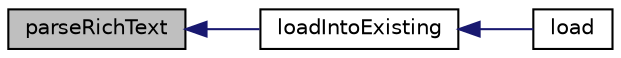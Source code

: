 digraph "parseRichText"
{
  edge [fontname="Helvetica",fontsize="10",labelfontname="Helvetica",labelfontsize="10"];
  node [fontname="Helvetica",fontsize="10",shape=record];
  rankdir="LR";
  Node51 [label="parseRichText",height=0.2,width=0.4,color="black", fillcolor="grey75", style="filled", fontcolor="black"];
  Node51 -> Node52 [dir="back",color="midnightblue",fontsize="10",style="solid",fontname="Helvetica"];
  Node52 [label="loadIntoExisting",height=0.2,width=0.4,color="black", fillcolor="white", style="filled",URL="$class_p_h_p_excel___reader___excel2003_x_m_l.html#af6c531fcaf9c3c83abf91d6ac048b186"];
  Node52 -> Node53 [dir="back",color="midnightblue",fontsize="10",style="solid",fontname="Helvetica"];
  Node53 [label="load",height=0.2,width=0.4,color="black", fillcolor="white", style="filled",URL="$class_p_h_p_excel___reader___excel2003_x_m_l.html#a138b94503ca4c44b510190c29d4f16fe"];
}
